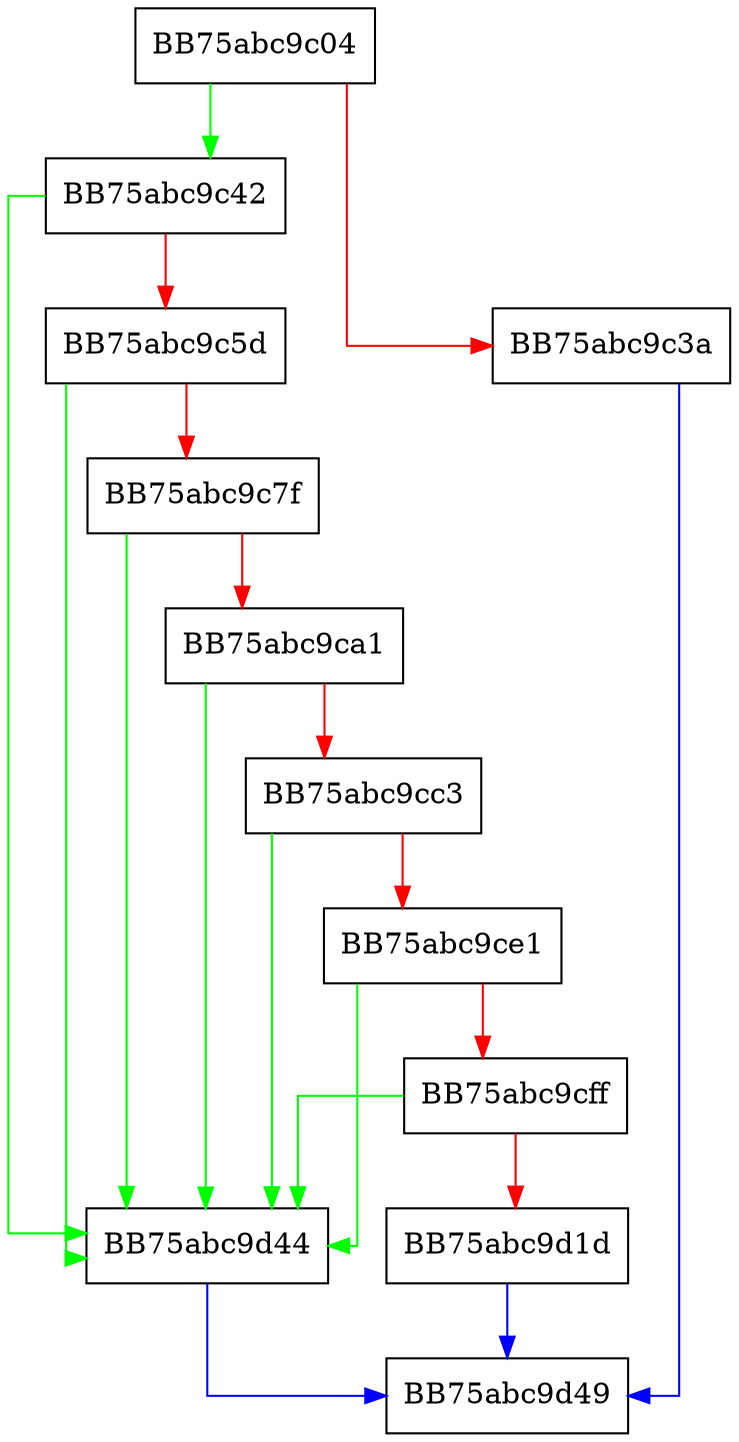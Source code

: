 digraph Create_MetadataHeap_Struct {
  node [shape="box"];
  graph [splines=ortho];
  BB75abc9c04 -> BB75abc9c42 [color="green"];
  BB75abc9c04 -> BB75abc9c3a [color="red"];
  BB75abc9c3a -> BB75abc9d49 [color="blue"];
  BB75abc9c42 -> BB75abc9d44 [color="green"];
  BB75abc9c42 -> BB75abc9c5d [color="red"];
  BB75abc9c5d -> BB75abc9d44 [color="green"];
  BB75abc9c5d -> BB75abc9c7f [color="red"];
  BB75abc9c7f -> BB75abc9d44 [color="green"];
  BB75abc9c7f -> BB75abc9ca1 [color="red"];
  BB75abc9ca1 -> BB75abc9d44 [color="green"];
  BB75abc9ca1 -> BB75abc9cc3 [color="red"];
  BB75abc9cc3 -> BB75abc9d44 [color="green"];
  BB75abc9cc3 -> BB75abc9ce1 [color="red"];
  BB75abc9ce1 -> BB75abc9d44 [color="green"];
  BB75abc9ce1 -> BB75abc9cff [color="red"];
  BB75abc9cff -> BB75abc9d44 [color="green"];
  BB75abc9cff -> BB75abc9d1d [color="red"];
  BB75abc9d1d -> BB75abc9d49 [color="blue"];
  BB75abc9d44 -> BB75abc9d49 [color="blue"];
}